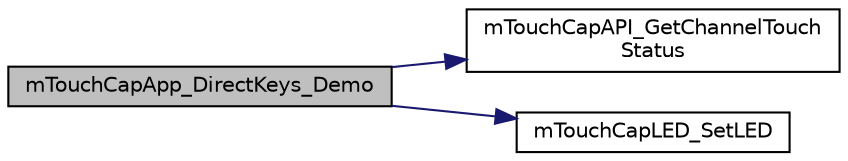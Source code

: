 digraph "mTouchCapApp_DirectKeys_Demo"
{
  edge [fontname="Helvetica",fontsize="10",labelfontname="Helvetica",labelfontsize="10"];
  node [fontname="Helvetica",fontsize="10",shape=record];
  rankdir="LR";
  Node1 [label="mTouchCapApp_DirectKeys_Demo",height=0.2,width=0.4,color="black", fillcolor="grey75", style="filled", fontcolor="black"];
  Node1 -> Node2 [color="midnightblue",fontsize="10",style="solid"];
  Node2 [label="mTouchCapAPI_GetChannelTouch\lStatus",height=0.2,width=0.4,color="black", fillcolor="white", style="filled",URL="$m_touch_cap_a_p_i_8h.html#a51dcdefaa550b4e99d2059114f1e5daa"];
  Node1 -> Node3 [color="midnightblue",fontsize="10",style="solid"];
  Node3 [label="mTouchCapLED_SetLED",height=0.2,width=0.4,color="black", fillcolor="white", style="filled",URL="$m_touch_cap_l_e_d_8h.html#a382f2aeefb43c2c625efe8666c9fe326"];
}
